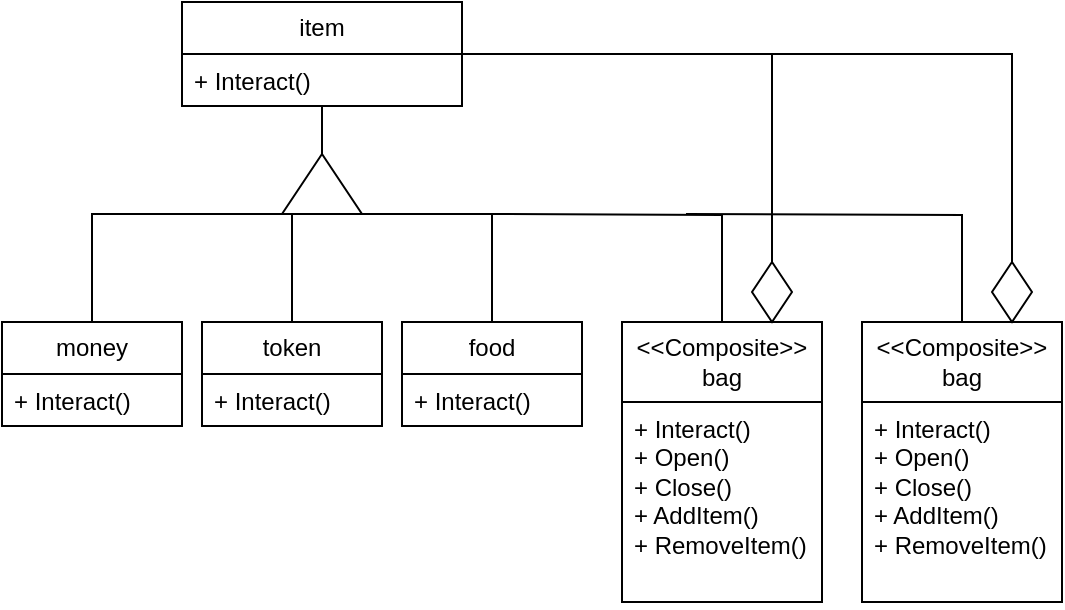 <mxfile version="26.0.16">
  <diagram name="Page-1" id="drIHR6X-RTR-T9HeZ3zv">
    <mxGraphModel dx="1392" dy="753" grid="1" gridSize="10" guides="1" tooltips="1" connect="1" arrows="1" fold="1" page="1" pageScale="1" pageWidth="850" pageHeight="1100" math="0" shadow="0">
      <root>
        <mxCell id="0" />
        <mxCell id="1" parent="0" />
        <mxCell id="nxZf2rKSlfASAmQxflTo-5" style="edgeStyle=orthogonalEdgeStyle;rounded=0;orthogonalLoop=1;jettySize=auto;html=1;endArrow=none;startFill=0;startArrow=none;strokeWidth=1;shadow=0;arcSize=20;" edge="1" parent="1" source="nxZf2rKSlfASAmQxflTo-1" target="nxZf2rKSlfASAmQxflTo-6">
          <mxGeometry relative="1" as="geometry">
            <mxPoint x="190" y="360" as="targetPoint" />
          </mxGeometry>
        </mxCell>
        <mxCell id="nxZf2rKSlfASAmQxflTo-13" style="edgeStyle=orthogonalEdgeStyle;rounded=0;orthogonalLoop=1;jettySize=auto;html=1;endArrow=none;startFill=0;startArrow=none;" edge="1" parent="1" source="nxZf2rKSlfASAmQxflTo-1" target="nxZf2rKSlfASAmQxflTo-10">
          <mxGeometry relative="1" as="geometry" />
        </mxCell>
        <mxCell id="nxZf2rKSlfASAmQxflTo-16" style="edgeStyle=orthogonalEdgeStyle;rounded=0;orthogonalLoop=1;jettySize=auto;html=1;endArrow=none;startFill=0;startArrow=none;" edge="1" parent="1" source="nxZf2rKSlfASAmQxflTo-1" target="nxZf2rKSlfASAmQxflTo-14">
          <mxGeometry relative="1" as="geometry" />
        </mxCell>
        <mxCell id="nxZf2rKSlfASAmQxflTo-29" style="edgeStyle=orthogonalEdgeStyle;rounded=0;orthogonalLoop=1;jettySize=auto;html=1;entryX=0.75;entryY=0;entryDx=0;entryDy=0;endArrow=none;endFill=0;strokeWidth=1;startFill=0;" edge="1" parent="1" source="nxZf2rKSlfASAmQxflTo-1" target="nxZf2rKSlfASAmQxflTo-18">
          <mxGeometry relative="1" as="geometry" />
        </mxCell>
        <mxCell id="nxZf2rKSlfASAmQxflTo-35" style="edgeStyle=orthogonalEdgeStyle;rounded=0;orthogonalLoop=1;jettySize=auto;html=1;entryX=0.75;entryY=0;entryDx=0;entryDy=0;endArrow=none;startFill=0;" edge="1" parent="1" source="nxZf2rKSlfASAmQxflTo-1" target="nxZf2rKSlfASAmQxflTo-27">
          <mxGeometry relative="1" as="geometry" />
        </mxCell>
        <mxCell id="nxZf2rKSlfASAmQxflTo-1" value="item" style="swimlane;fontStyle=0;childLayout=stackLayout;horizontal=1;startSize=26;fillColor=none;horizontalStack=0;resizeParent=1;resizeParentMax=0;resizeLast=0;collapsible=1;marginBottom=0;whiteSpace=wrap;html=1;" vertex="1" parent="1">
          <mxGeometry x="120" y="160" width="140" height="52" as="geometry" />
        </mxCell>
        <mxCell id="nxZf2rKSlfASAmQxflTo-4" value="+ Interact()" style="text;strokeColor=none;fillColor=none;align=left;verticalAlign=top;spacingLeft=4;spacingRight=4;overflow=hidden;rotatable=0;points=[[0,0.5],[1,0.5]];portConstraint=eastwest;whiteSpace=wrap;html=1;" vertex="1" parent="nxZf2rKSlfASAmQxflTo-1">
          <mxGeometry y="26" width="140" height="26" as="geometry" />
        </mxCell>
        <mxCell id="nxZf2rKSlfASAmQxflTo-6" value="money" style="swimlane;fontStyle=0;childLayout=stackLayout;horizontal=1;startSize=26;fillColor=none;horizontalStack=0;resizeParent=1;resizeParentMax=0;resizeLast=0;collapsible=1;marginBottom=0;whiteSpace=wrap;html=1;" vertex="1" parent="1">
          <mxGeometry x="30" y="320" width="90" height="52" as="geometry" />
        </mxCell>
        <mxCell id="nxZf2rKSlfASAmQxflTo-7" value="+ Interact()" style="text;strokeColor=none;fillColor=none;align=left;verticalAlign=top;spacingLeft=4;spacingRight=4;overflow=hidden;rotatable=0;points=[[0,0.5],[1,0.5]];portConstraint=eastwest;whiteSpace=wrap;html=1;" vertex="1" parent="nxZf2rKSlfASAmQxflTo-6">
          <mxGeometry y="26" width="90" height="26" as="geometry" />
        </mxCell>
        <mxCell id="nxZf2rKSlfASAmQxflTo-10" value="token" style="swimlane;fontStyle=0;childLayout=stackLayout;horizontal=1;startSize=26;fillColor=none;horizontalStack=0;resizeParent=1;resizeParentMax=0;resizeLast=0;collapsible=1;marginBottom=0;whiteSpace=wrap;html=1;" vertex="1" parent="1">
          <mxGeometry x="130" y="320" width="90" height="52" as="geometry" />
        </mxCell>
        <mxCell id="nxZf2rKSlfASAmQxflTo-11" value="+ Interact()" style="text;strokeColor=none;fillColor=none;align=left;verticalAlign=top;spacingLeft=4;spacingRight=4;overflow=hidden;rotatable=0;points=[[0,0.5],[1,0.5]];portConstraint=eastwest;whiteSpace=wrap;html=1;" vertex="1" parent="nxZf2rKSlfASAmQxflTo-10">
          <mxGeometry y="26" width="90" height="26" as="geometry" />
        </mxCell>
        <mxCell id="nxZf2rKSlfASAmQxflTo-14" value="food" style="swimlane;fontStyle=0;childLayout=stackLayout;horizontal=1;startSize=26;fillColor=none;horizontalStack=0;resizeParent=1;resizeParentMax=0;resizeLast=0;collapsible=1;marginBottom=0;whiteSpace=wrap;html=1;" vertex="1" parent="1">
          <mxGeometry x="230" y="320" width="90" height="52" as="geometry" />
        </mxCell>
        <mxCell id="nxZf2rKSlfASAmQxflTo-15" value="+ Interact()" style="text;strokeColor=none;fillColor=none;align=left;verticalAlign=top;spacingLeft=4;spacingRight=4;overflow=hidden;rotatable=0;points=[[0,0.5],[1,0.5]];portConstraint=eastwest;whiteSpace=wrap;html=1;" vertex="1" parent="nxZf2rKSlfASAmQxflTo-14">
          <mxGeometry y="26" width="90" height="26" as="geometry" />
        </mxCell>
        <mxCell id="nxZf2rKSlfASAmQxflTo-17" value="" style="triangle;whiteSpace=wrap;html=1;rotation=-90;" vertex="1" parent="1">
          <mxGeometry x="175" y="231" width="30" height="40" as="geometry" />
        </mxCell>
        <mxCell id="nxZf2rKSlfASAmQxflTo-18" value="&lt;div&gt;&lt;span style=&quot;background-color: transparent; color: light-dark(rgb(0, 0, 0), rgb(255, 255, 255));&quot;&gt;&amp;lt;&amp;lt;Composite&amp;gt;&amp;gt;&lt;/span&gt;&lt;/div&gt;&lt;span style=&quot;background-color: transparent; color: light-dark(rgb(0, 0, 0), rgb(255, 255, 255));&quot;&gt;bag&lt;/span&gt;" style="swimlane;fontStyle=0;childLayout=stackLayout;horizontal=1;startSize=40;fillColor=none;horizontalStack=0;resizeParent=1;resizeParentMax=0;resizeLast=0;collapsible=1;marginBottom=0;whiteSpace=wrap;html=1;" vertex="1" parent="1">
          <mxGeometry x="340" y="320" width="100" height="140" as="geometry" />
        </mxCell>
        <mxCell id="nxZf2rKSlfASAmQxflTo-19" value="+ Interact()&lt;div&gt;+ Open()&lt;/div&gt;&lt;div&gt;+ Close()&lt;/div&gt;&lt;div&gt;+ AddItem()&lt;/div&gt;&lt;div&gt;+ RemoveItem()&lt;/div&gt;" style="text;strokeColor=none;fillColor=none;align=left;verticalAlign=top;spacingLeft=4;spacingRight=4;overflow=hidden;rotatable=0;points=[[0,0.5],[1,0.5]];portConstraint=eastwest;whiteSpace=wrap;html=1;" vertex="1" parent="nxZf2rKSlfASAmQxflTo-18">
          <mxGeometry y="40" width="100" height="100" as="geometry" />
        </mxCell>
        <mxCell id="nxZf2rKSlfASAmQxflTo-21" value="" style="endArrow=none;html=1;rounded=0;edgeStyle=orthogonalEdgeStyle;entryX=0.5;entryY=0;entryDx=0;entryDy=0;" edge="1" parent="1" target="nxZf2rKSlfASAmQxflTo-18">
          <mxGeometry width="50" height="50" relative="1" as="geometry">
            <mxPoint x="270" y="266" as="sourcePoint" />
            <mxPoint x="378" y="266" as="targetPoint" />
          </mxGeometry>
        </mxCell>
        <mxCell id="nxZf2rKSlfASAmQxflTo-24" value="" style="endArrow=none;html=1;rounded=0;edgeStyle=orthogonalEdgeStyle;entryX=0.5;entryY=0;entryDx=0;entryDy=0;" edge="1" parent="1" target="nxZf2rKSlfASAmQxflTo-27">
          <mxGeometry width="50" height="50" relative="1" as="geometry">
            <mxPoint x="372" y="266" as="sourcePoint" />
            <mxPoint x="485" y="320" as="targetPoint" />
          </mxGeometry>
        </mxCell>
        <mxCell id="nxZf2rKSlfASAmQxflTo-27" value="&lt;div&gt;&lt;span style=&quot;background-color: transparent; color: light-dark(rgb(0, 0, 0), rgb(255, 255, 255));&quot;&gt;&amp;lt;&amp;lt;Composite&amp;gt;&amp;gt;&lt;/span&gt;&lt;/div&gt;&lt;span style=&quot;background-color: transparent; color: light-dark(rgb(0, 0, 0), rgb(255, 255, 255));&quot;&gt;bag&lt;/span&gt;" style="swimlane;fontStyle=0;childLayout=stackLayout;horizontal=1;startSize=40;fillColor=none;horizontalStack=0;resizeParent=1;resizeParentMax=0;resizeLast=0;collapsible=1;marginBottom=0;whiteSpace=wrap;html=1;" vertex="1" parent="1">
          <mxGeometry x="460" y="320" width="100" height="140" as="geometry" />
        </mxCell>
        <mxCell id="nxZf2rKSlfASAmQxflTo-28" value="+ Interact()&lt;div&gt;+ Open()&lt;/div&gt;&lt;div&gt;+ Close()&lt;/div&gt;&lt;div&gt;+ AddItem()&lt;/div&gt;&lt;div&gt;+ RemoveItem()&lt;/div&gt;" style="text;strokeColor=none;fillColor=none;align=left;verticalAlign=top;spacingLeft=4;spacingRight=4;overflow=hidden;rotatable=0;points=[[0,0.5],[1,0.5]];portConstraint=eastwest;whiteSpace=wrap;html=1;" vertex="1" parent="nxZf2rKSlfASAmQxflTo-27">
          <mxGeometry y="40" width="100" height="100" as="geometry" />
        </mxCell>
        <mxCell id="nxZf2rKSlfASAmQxflTo-30" value="" style="rhombus;whiteSpace=wrap;html=1;" vertex="1" parent="1">
          <mxGeometry x="405" y="290" width="20" height="30" as="geometry" />
        </mxCell>
        <mxCell id="nxZf2rKSlfASAmQxflTo-34" value="" style="rhombus;whiteSpace=wrap;html=1;" vertex="1" parent="1">
          <mxGeometry x="525" y="290" width="20" height="30" as="geometry" />
        </mxCell>
      </root>
    </mxGraphModel>
  </diagram>
</mxfile>
